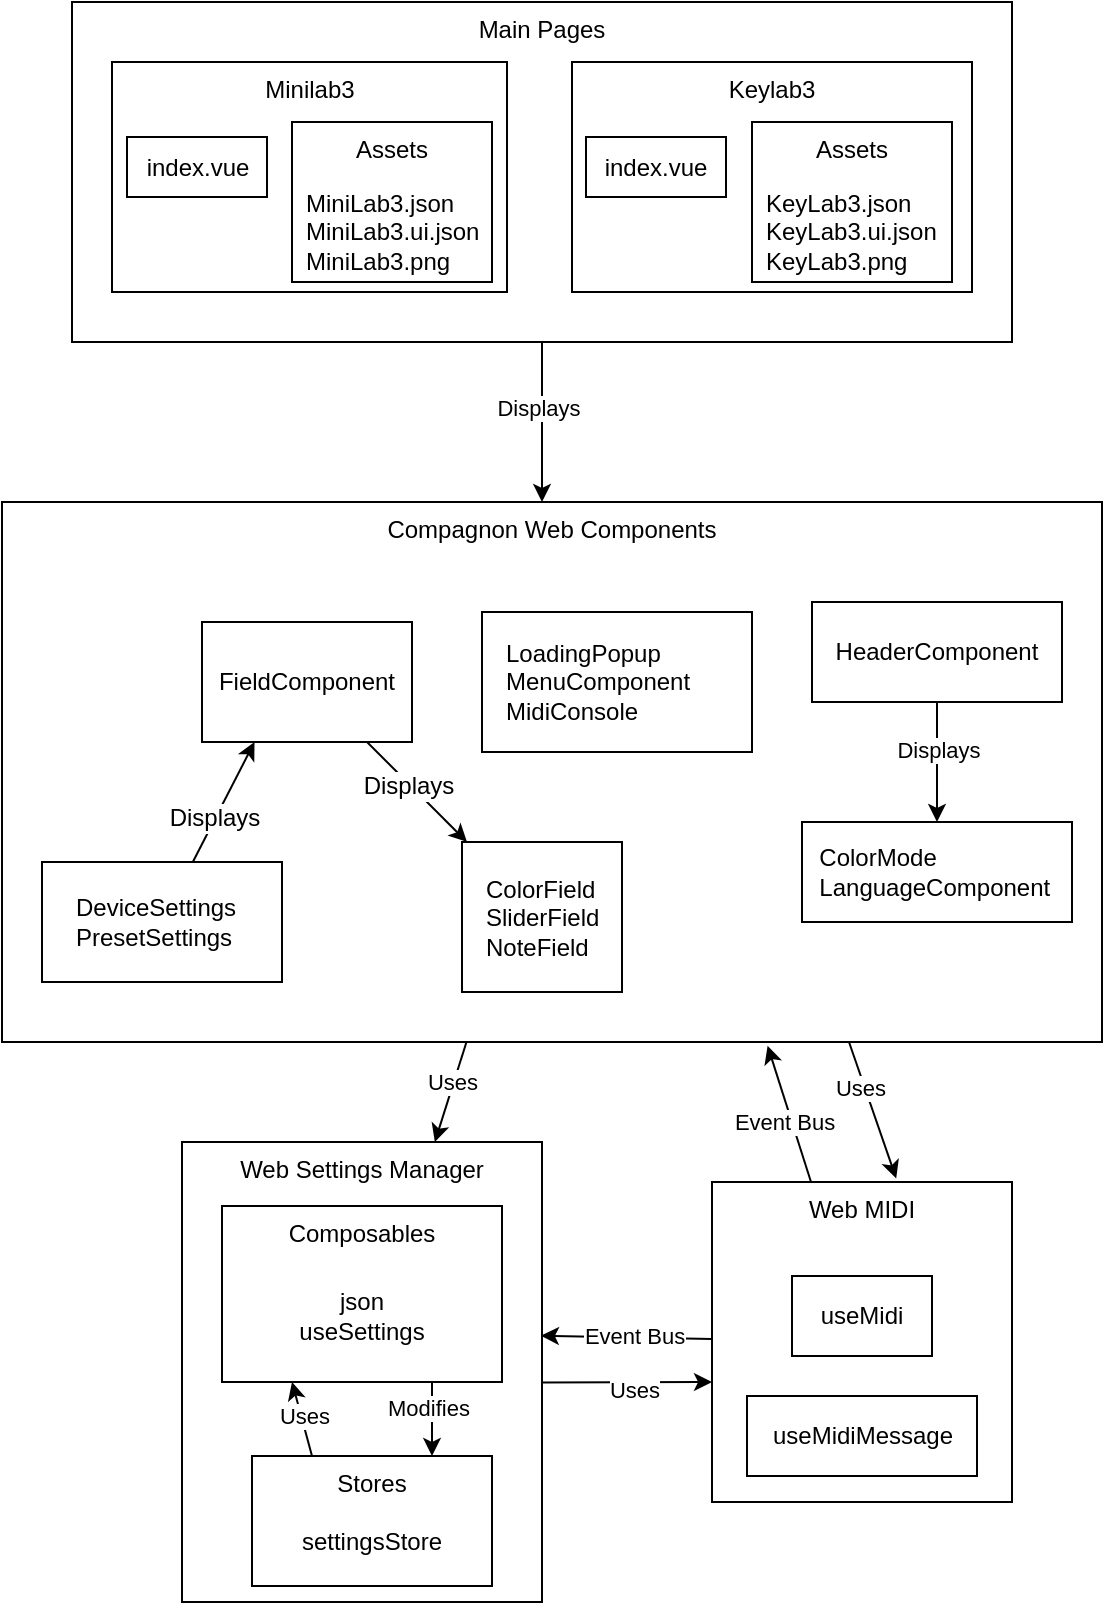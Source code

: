 <mxfile>
    <diagram id="BWIcD3Xi2dSUgdzjhlaD" name="Page-1">
        <mxGraphModel dx="1120" dy="916" grid="1" gridSize="10" guides="1" tooltips="1" connect="1" arrows="1" fold="1" page="1" pageScale="1" pageWidth="850" pageHeight="1100" math="0" shadow="0">
            <root>
                <mxCell id="0"/>
                <mxCell id="1" parent="0"/>
                <mxCell id="100" style="edgeStyle=none;html=1;endArrow=classic;endFill=1;" parent="1" source="99" edge="1">
                    <mxGeometry relative="1" as="geometry">
                        <mxPoint x="800" y="270" as="targetPoint"/>
                    </mxGeometry>
                </mxCell>
                <mxCell id="102" value="Displays" style="edgeLabel;html=1;align=center;verticalAlign=middle;resizable=0;points=[];" parent="100" vertex="1" connectable="0">
                    <mxGeometry x="-0.193" y="-2" relative="1" as="geometry">
                        <mxPoint as="offset"/>
                    </mxGeometry>
                </mxCell>
                <mxCell id="99" value="Main Pages" style="whiteSpace=wrap;html=1;verticalAlign=top;" parent="1" vertex="1">
                    <mxGeometry x="565" y="20" width="470" height="170" as="geometry"/>
                </mxCell>
                <mxCell id="52" style="edgeStyle=none;html=1;entryX=0.997;entryY=0.421;entryDx=0;entryDy=0;entryPerimeter=0;" parent="1" source="49" target="2" edge="1">
                    <mxGeometry relative="1" as="geometry"/>
                </mxCell>
                <mxCell id="53" value="Event Bus" style="edgeLabel;html=1;align=center;verticalAlign=middle;resizable=0;points=[];" parent="52" vertex="1" connectable="0">
                    <mxGeometry x="-0.365" y="1" relative="1" as="geometry">
                        <mxPoint x="-12" y="-2" as="offset"/>
                    </mxGeometry>
                </mxCell>
                <mxCell id="56" style="edgeStyle=none;html=1;entryX=0.696;entryY=1.007;entryDx=0;entryDy=0;entryPerimeter=0;" parent="1" source="49" target="5" edge="1">
                    <mxGeometry relative="1" as="geometry">
                        <mxPoint x="715" y="545" as="targetPoint"/>
                    </mxGeometry>
                </mxCell>
                <mxCell id="57" value="Event Bus" style="edgeLabel;html=1;align=center;verticalAlign=middle;resizable=0;points=[];" parent="56" vertex="1" connectable="0">
                    <mxGeometry x="-0.491" y="-1" relative="1" as="geometry">
                        <mxPoint x="-9" y="-13" as="offset"/>
                    </mxGeometry>
                </mxCell>
                <mxCell id="49" value="Web MIDI" style="whiteSpace=wrap;html=1;verticalAlign=top;" parent="1" vertex="1">
                    <mxGeometry x="885" y="610" width="150" height="160" as="geometry"/>
                </mxCell>
                <mxCell id="54" style="edgeStyle=none;html=1;exitX=0.999;exitY=0.523;exitDx=0;exitDy=0;exitPerimeter=0;" parent="1" source="2" edge="1">
                    <mxGeometry relative="1" as="geometry">
                        <mxPoint x="805" y="710" as="sourcePoint"/>
                        <mxPoint x="885" y="710" as="targetPoint"/>
                    </mxGeometry>
                </mxCell>
                <mxCell id="55" value="Uses" style="edgeLabel;html=1;align=center;verticalAlign=middle;resizable=0;points=[];" parent="54" vertex="1" connectable="0">
                    <mxGeometry x="-0.359" y="-1" relative="1" as="geometry">
                        <mxPoint x="18" y="3" as="offset"/>
                    </mxGeometry>
                </mxCell>
                <mxCell id="2" value="Web Settings Manager" style="whiteSpace=wrap;html=1;verticalAlign=top;" parent="1" vertex="1">
                    <mxGeometry x="620" y="590" width="180" height="230" as="geometry"/>
                </mxCell>
                <mxCell id="3" style="edgeStyle=none;html=1;" parent="1" source="5" target="2" edge="1">
                    <mxGeometry relative="1" as="geometry"/>
                </mxCell>
                <mxCell id="4" value="Uses" style="edgeLabel;html=1;align=center;verticalAlign=middle;resizable=0;points=[];" parent="3" vertex="1" connectable="0">
                    <mxGeometry x="-0.386" y="4" relative="1" as="geometry">
                        <mxPoint x="-6" y="3" as="offset"/>
                    </mxGeometry>
                </mxCell>
                <mxCell id="5" value="Compagnon Web Components" style="whiteSpace=wrap;html=1;verticalAlign=top;" parent="1" vertex="1">
                    <mxGeometry x="530" y="270" width="550" height="270" as="geometry"/>
                </mxCell>
                <mxCell id="15" style="edgeStyle=none;html=1;entryX=0.75;entryY=0;entryDx=0;entryDy=0;exitX=0.75;exitY=1;exitDx=0;exitDy=0;" parent="1" source="7" target="10" edge="1">
                    <mxGeometry relative="1" as="geometry"/>
                </mxCell>
                <mxCell id="16" value="Modifies" style="edgeLabel;html=1;align=center;verticalAlign=middle;resizable=0;points=[];" parent="15" vertex="1" connectable="0">
                    <mxGeometry x="-0.33" y="-2" relative="1" as="geometry">
                        <mxPoint as="offset"/>
                    </mxGeometry>
                </mxCell>
                <mxCell id="7" value="Composables" style="whiteSpace=wrap;html=1;verticalAlign=top;" parent="1" vertex="1">
                    <mxGeometry x="640" y="622" width="140" height="88" as="geometry"/>
                </mxCell>
                <mxCell id="8" style="edgeStyle=none;html=1;entryX=0.25;entryY=1;entryDx=0;entryDy=0;exitX=0.25;exitY=0;exitDx=0;exitDy=0;" parent="1" source="10" target="7" edge="1">
                    <mxGeometry relative="1" as="geometry">
                        <Array as="points"/>
                    </mxGeometry>
                </mxCell>
                <mxCell id="9" value="Uses" style="edgeLabel;html=1;align=center;verticalAlign=middle;resizable=0;points=[];" parent="8" vertex="1" connectable="0">
                    <mxGeometry x="0.1" y="-1" relative="1" as="geometry">
                        <mxPoint as="offset"/>
                    </mxGeometry>
                </mxCell>
                <mxCell id="10" value="Stores&lt;br&gt;" style="whiteSpace=wrap;html=1;verticalAlign=top;" parent="1" vertex="1">
                    <mxGeometry x="655" y="747" width="120" height="65" as="geometry"/>
                </mxCell>
                <mxCell id="13" value="Minilab3" style="whiteSpace=wrap;html=1;verticalAlign=top;" parent="1" vertex="1">
                    <mxGeometry x="585" y="50" width="197.5" height="115" as="geometry"/>
                </mxCell>
                <mxCell id="17" value="index.vue" style="text;strokeColor=default;align=center;fillColor=none;html=1;verticalAlign=middle;whiteSpace=wrap;rounded=0;" parent="1" vertex="1">
                    <mxGeometry x="592.5" y="87.5" width="70" height="30" as="geometry"/>
                </mxCell>
                <mxCell id="23" value="settingsStore" style="text;strokeColor=none;align=center;fillColor=none;html=1;verticalAlign=middle;whiteSpace=wrap;rounded=0;" parent="1" vertex="1">
                    <mxGeometry x="665" y="767" width="100" height="45" as="geometry"/>
                </mxCell>
                <mxCell id="25" value="" style="whiteSpace=wrap;html=1;strokeWidth=1;fontSize=12;verticalAlign=top;" parent="1" vertex="1">
                    <mxGeometry x="760" y="440" width="80" height="75" as="geometry"/>
                </mxCell>
                <mxCell id="26" value="ColorField&lt;br style=&quot;font-size: 12px;&quot;&gt;SliderField&lt;br style=&quot;font-size: 12px;&quot;&gt;NoteField" style="text;strokeColor=none;align=left;fillColor=none;html=1;verticalAlign=top;whiteSpace=wrap;rounded=0;spacingTop=0;fontSize=12;spacing=2;strokeWidth=1;" parent="1" vertex="1">
                    <mxGeometry x="770" y="450" width="60" height="60" as="geometry"/>
                </mxCell>
                <mxCell id="35" style="edgeStyle=none;html=1;fontSize=12;" parent="1" source="30" target="25" edge="1">
                    <mxGeometry relative="1" as="geometry"/>
                </mxCell>
                <mxCell id="36" value="Displays" style="edgeLabel;html=1;align=center;verticalAlign=middle;resizable=0;points=[];fontSize=12;" parent="35" vertex="1" connectable="0">
                    <mxGeometry x="-0.166" y="-1" relative="1" as="geometry">
                        <mxPoint as="offset"/>
                    </mxGeometry>
                </mxCell>
                <mxCell id="30" value="FieldComponent" style="whiteSpace=wrap;html=1;strokeWidth=1;fontSize=12;verticalAlign=middle;" parent="1" vertex="1">
                    <mxGeometry x="630" y="330" width="105" height="60" as="geometry"/>
                </mxCell>
                <mxCell id="33" style="edgeStyle=none;html=1;entryX=0.25;entryY=1;entryDx=0;entryDy=0;fontSize=12;" parent="1" source="31" target="30" edge="1">
                    <mxGeometry relative="1" as="geometry"/>
                </mxCell>
                <mxCell id="34" value="Displays" style="edgeLabel;html=1;align=center;verticalAlign=middle;resizable=0;points=[];fontSize=12;" parent="33" vertex="1" connectable="0">
                    <mxGeometry x="-0.279" y="1" relative="1" as="geometry">
                        <mxPoint as="offset"/>
                    </mxGeometry>
                </mxCell>
                <mxCell id="31" value="" style="whiteSpace=wrap;html=1;strokeWidth=1;fontSize=12;verticalAlign=top;" parent="1" vertex="1">
                    <mxGeometry x="550" y="450" width="120" height="60" as="geometry"/>
                </mxCell>
                <mxCell id="32" value="&lt;div style=&quot;&quot;&gt;&lt;span style=&quot;background-color: initial;&quot;&gt;DeviceSettings&lt;/span&gt;&lt;/div&gt;&lt;span style=&quot;&quot;&gt;PresetSettings&lt;/span&gt;&lt;span style=&quot;&quot;&gt;&lt;br&gt;&lt;/span&gt;" style="text;strokeColor=none;align=left;fillColor=none;html=1;verticalAlign=middle;whiteSpace=wrap;rounded=0;strokeWidth=1;fontSize=12;" parent="1" vertex="1">
                    <mxGeometry x="565" y="465" width="90" height="30" as="geometry"/>
                </mxCell>
                <mxCell id="40" value="" style="whiteSpace=wrap;html=1;strokeWidth=1;fontSize=12;" parent="1" vertex="1">
                    <mxGeometry x="770" y="325" width="135" height="70" as="geometry"/>
                </mxCell>
                <mxCell id="21" value="LoadingPopup&lt;br style=&quot;font-size: 12px;&quot;&gt;MenuComponent&lt;br style=&quot;font-size: 12px;&quot;&gt;MidiConsole" style="text;strokeColor=none;align=left;fillColor=none;html=1;verticalAlign=top;whiteSpace=wrap;rounded=0;spacingTop=0;fontSize=12;spacing=2;strokeWidth=1;" parent="1" vertex="1">
                    <mxGeometry x="780" y="332.25" width="125" height="50" as="geometry"/>
                </mxCell>
                <mxCell id="42" value="useMidi" style="whiteSpace=wrap;html=1;strokeWidth=1;fontSize=12;" parent="1" vertex="1">
                    <mxGeometry x="925" y="657" width="70" height="40" as="geometry"/>
                </mxCell>
                <mxCell id="43" value="useMidiMessage" style="whiteSpace=wrap;html=1;strokeWidth=1;fontSize=12;" parent="1" vertex="1">
                    <mxGeometry x="902.5" y="717" width="115" height="40" as="geometry"/>
                </mxCell>
                <mxCell id="44" value="json&lt;br&gt;useSettings" style="whiteSpace=wrap;html=1;strokeWidth=1;fontSize=12;strokeColor=none;" parent="1" vertex="1">
                    <mxGeometry x="655" y="657" width="110" height="40" as="geometry"/>
                </mxCell>
                <mxCell id="50" style="edgeStyle=none;html=1;entryX=0.614;entryY=-0.011;entryDx=0;entryDy=0;entryPerimeter=0;exitX=0.77;exitY=1;exitDx=0;exitDy=0;exitPerimeter=0;" parent="1" source="5" target="49" edge="1">
                    <mxGeometry relative="1" as="geometry">
                        <mxPoint x="667.5" y="550" as="sourcePoint"/>
                        <mxPoint x="620" y="607" as="targetPoint"/>
                    </mxGeometry>
                </mxCell>
                <mxCell id="51" value="Uses" style="edgeLabel;html=1;align=center;verticalAlign=middle;resizable=0;points=[];" parent="50" vertex="1" connectable="0">
                    <mxGeometry x="-0.386" y="4" relative="1" as="geometry">
                        <mxPoint x="-6" y="3" as="offset"/>
                    </mxGeometry>
                </mxCell>
                <mxCell id="116" style="edgeStyle=none;html=1;endArrow=classic;endFill=1;" parent="1" source="77" target="114" edge="1">
                    <mxGeometry relative="1" as="geometry"/>
                </mxCell>
                <mxCell id="117" value="Displays" style="edgeLabel;html=1;align=center;verticalAlign=middle;resizable=0;points=[];" parent="116" vertex="1" connectable="0">
                    <mxGeometry x="-0.205" relative="1" as="geometry">
                        <mxPoint as="offset"/>
                    </mxGeometry>
                </mxCell>
                <mxCell id="77" value="HeaderComponent" style="whiteSpace=wrap;html=1;strokeWidth=1;fontSize=12;" parent="1" vertex="1">
                    <mxGeometry x="935" y="320" width="125" height="50" as="geometry"/>
                </mxCell>
                <mxCell id="85" value="Keylab3" style="whiteSpace=wrap;html=1;verticalAlign=top;" parent="1" vertex="1">
                    <mxGeometry x="815" y="50" width="200" height="115" as="geometry"/>
                </mxCell>
                <mxCell id="104" value="Assets" style="text;strokeColor=default;align=center;fillColor=none;html=1;verticalAlign=top;whiteSpace=wrap;rounded=0;" parent="1" vertex="1">
                    <mxGeometry x="675" y="80" width="100" height="80" as="geometry"/>
                </mxCell>
                <mxCell id="106" value="MiniLab3.json&lt;br&gt;MiniLab3.ui.json&lt;br&gt;MiniLab3.png" style="text;html=1;align=left;verticalAlign=middle;resizable=0;points=[];autosize=1;strokeColor=none;fillColor=none;" parent="1" vertex="1">
                    <mxGeometry x="680" y="105" width="110" height="60" as="geometry"/>
                </mxCell>
                <mxCell id="111" value="index.vue" style="text;strokeColor=default;align=center;fillColor=none;html=1;verticalAlign=middle;whiteSpace=wrap;rounded=0;" parent="1" vertex="1">
                    <mxGeometry x="822" y="87.5" width="70" height="30" as="geometry"/>
                </mxCell>
                <mxCell id="112" value="Assets" style="text;strokeColor=default;align=center;fillColor=none;html=1;verticalAlign=top;whiteSpace=wrap;rounded=0;" parent="1" vertex="1">
                    <mxGeometry x="905" y="80" width="100" height="80" as="geometry"/>
                </mxCell>
                <mxCell id="113" value="KeyLab3.json&lt;br&gt;KeyLab3.ui.json&lt;br&gt;KeyLab3.png" style="text;html=1;align=left;verticalAlign=middle;resizable=0;points=[];autosize=1;strokeColor=none;fillColor=none;" parent="1" vertex="1">
                    <mxGeometry x="910" y="105" width="110" height="60" as="geometry"/>
                </mxCell>
                <mxCell id="114" value="&amp;nbsp; ColorMode&lt;br&gt;&amp;nbsp; LanguageComponent" style="whiteSpace=wrap;html=1;strokeWidth=1;fontSize=12;align=left;" parent="1" vertex="1">
                    <mxGeometry x="930" y="430" width="135" height="50" as="geometry"/>
                </mxCell>
            </root>
        </mxGraphModel>
    </diagram>
</mxfile>
